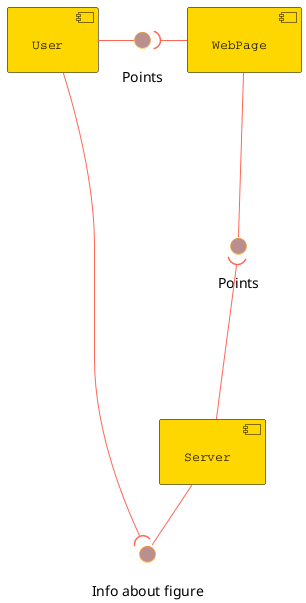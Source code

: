 @startuml

skinparam Padding 10
skinparam Size 20

skinparam interface {
  backgroundColor RosyBrown
  borderColor orange
  padding 70
}

skinparam component {
  FontSize 13
  BackgroundColor<<Apache>> Red
  BorderColor<<Apache>> #FF6655
  FontName Courier
  BorderColor black
  BackgroundColor gold
  ArrowFontName Impact
  ArrowColor #FF6655
  ArrowFontColor #777777
}

[User] as A
[WebPage] as B
[Server] as C
() "Points" as U1
() "Points" as U2
() "Info about figure" as U3

A - U1
U1 )- B
B --- U2
U2 )--- C
C -- U3
U3 )- A


'package "Some Group" {
'HTTP - [First Component]
'[Another Component]
'}
'
'package "Other Groups" {
'FTP - [Second Component]
'
'[First Component] --> FTP
'}

@enduml